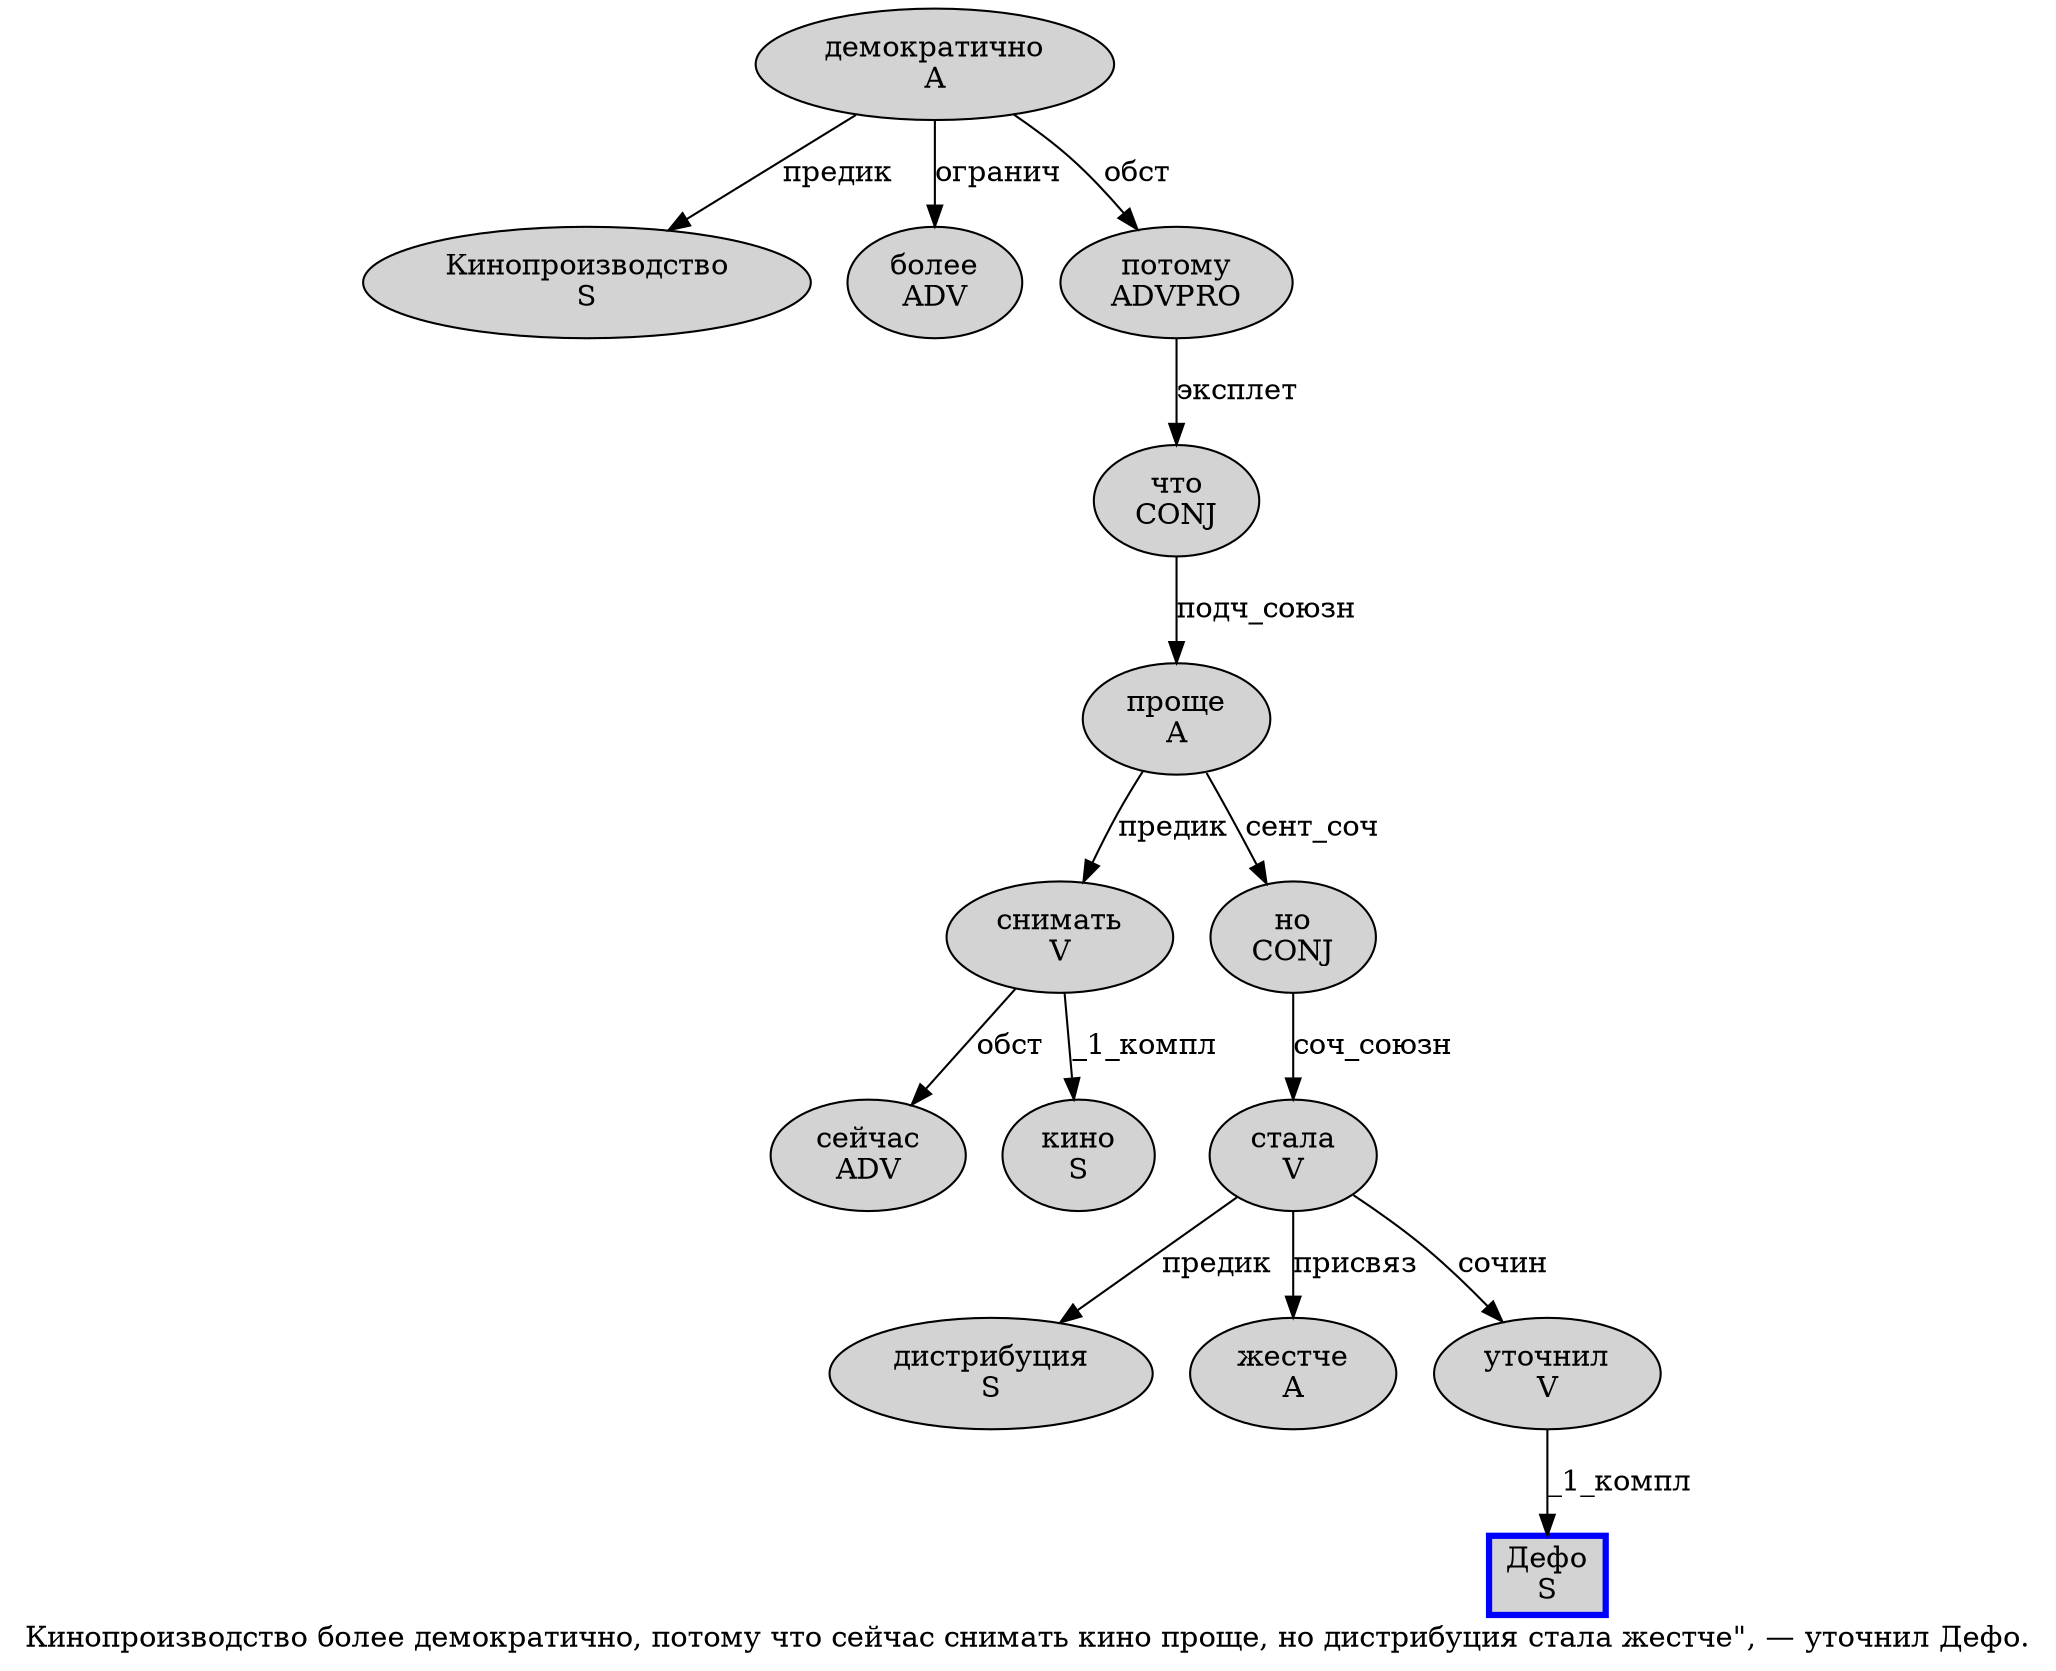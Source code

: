 digraph SENTENCE_941 {
	graph [label="Кинопроизводство более демократично, потому что сейчас снимать кино проще, но дистрибуция стала жестче\", — уточнил Дефо."]
	node [style=filled]
		0 [label="Кинопроизводство
S" color="" fillcolor=lightgray penwidth=1 shape=ellipse]
		1 [label="более
ADV" color="" fillcolor=lightgray penwidth=1 shape=ellipse]
		2 [label="демократично
A" color="" fillcolor=lightgray penwidth=1 shape=ellipse]
		4 [label="потому
ADVPRO" color="" fillcolor=lightgray penwidth=1 shape=ellipse]
		5 [label="что
CONJ" color="" fillcolor=lightgray penwidth=1 shape=ellipse]
		6 [label="сейчас
ADV" color="" fillcolor=lightgray penwidth=1 shape=ellipse]
		7 [label="снимать
V" color="" fillcolor=lightgray penwidth=1 shape=ellipse]
		8 [label="кино
S" color="" fillcolor=lightgray penwidth=1 shape=ellipse]
		9 [label="проще
A" color="" fillcolor=lightgray penwidth=1 shape=ellipse]
		11 [label="но
CONJ" color="" fillcolor=lightgray penwidth=1 shape=ellipse]
		12 [label="дистрибуция
S" color="" fillcolor=lightgray penwidth=1 shape=ellipse]
		13 [label="стала
V" color="" fillcolor=lightgray penwidth=1 shape=ellipse]
		14 [label="жестче
A" color="" fillcolor=lightgray penwidth=1 shape=ellipse]
		18 [label="уточнил
V" color="" fillcolor=lightgray penwidth=1 shape=ellipse]
		19 [label="Дефо
S" color=blue fillcolor=lightgray penwidth=3 shape=box]
			9 -> 7 [label="предик"]
			9 -> 11 [label="сент_соч"]
			13 -> 12 [label="предик"]
			13 -> 14 [label="присвяз"]
			13 -> 18 [label="сочин"]
			18 -> 19 [label="_1_компл"]
			7 -> 6 [label="обст"]
			7 -> 8 [label="_1_компл"]
			2 -> 0 [label="предик"]
			2 -> 1 [label="огранич"]
			2 -> 4 [label="обст"]
			11 -> 13 [label="соч_союзн"]
			4 -> 5 [label="эксплет"]
			5 -> 9 [label="подч_союзн"]
}